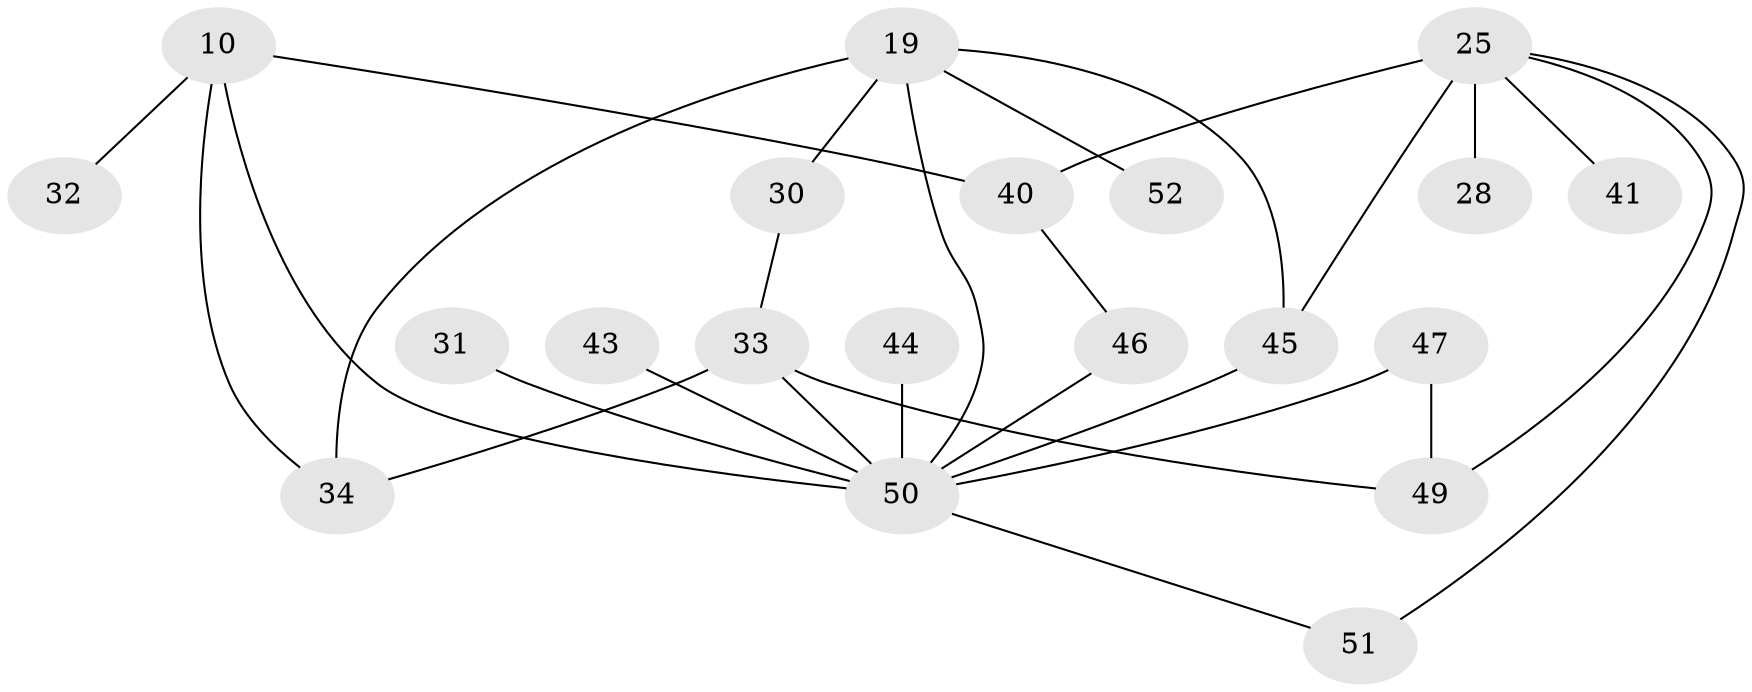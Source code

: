 // original degree distribution, {8: 0.019230769230769232, 5: 0.057692307692307696, 7: 0.019230769230769232, 2: 0.40384615384615385, 6: 0.07692307692307693, 4: 0.11538461538461539, 3: 0.17307692307692307, 1: 0.1346153846153846}
// Generated by graph-tools (version 1.1) at 2025/44/03/04/25 21:44:30]
// undirected, 20 vertices, 28 edges
graph export_dot {
graph [start="1"]
  node [color=gray90,style=filled];
  10;
  19 [super="+6"];
  25 [super="+17+13"];
  28;
  30;
  31;
  32;
  33 [super="+15"];
  34 [super="+11+29"];
  40 [super="+24"];
  41;
  43;
  44;
  45 [super="+1"];
  46;
  47 [super="+39"];
  49;
  50 [super="+16+35+48+37"];
  51;
  52;
  10 -- 32;
  10 -- 40 [weight=2];
  10 -- 34 [weight=2];
  10 -- 50;
  19 -- 30 [weight=2];
  19 -- 34 [weight=2];
  19 -- 52;
  19 -- 45 [weight=2];
  19 -- 50 [weight=2];
  25 -- 40;
  25 -- 28 [weight=2];
  25 -- 45 [weight=2];
  25 -- 51;
  25 -- 49;
  25 -- 41;
  30 -- 33;
  31 -- 50;
  33 -- 49;
  33 -- 50 [weight=6];
  33 -- 34;
  40 -- 46;
  43 -- 50;
  44 -- 50;
  45 -- 50 [weight=4];
  46 -- 50;
  47 -- 49 [weight=2];
  47 -- 50;
  50 -- 51;
}
